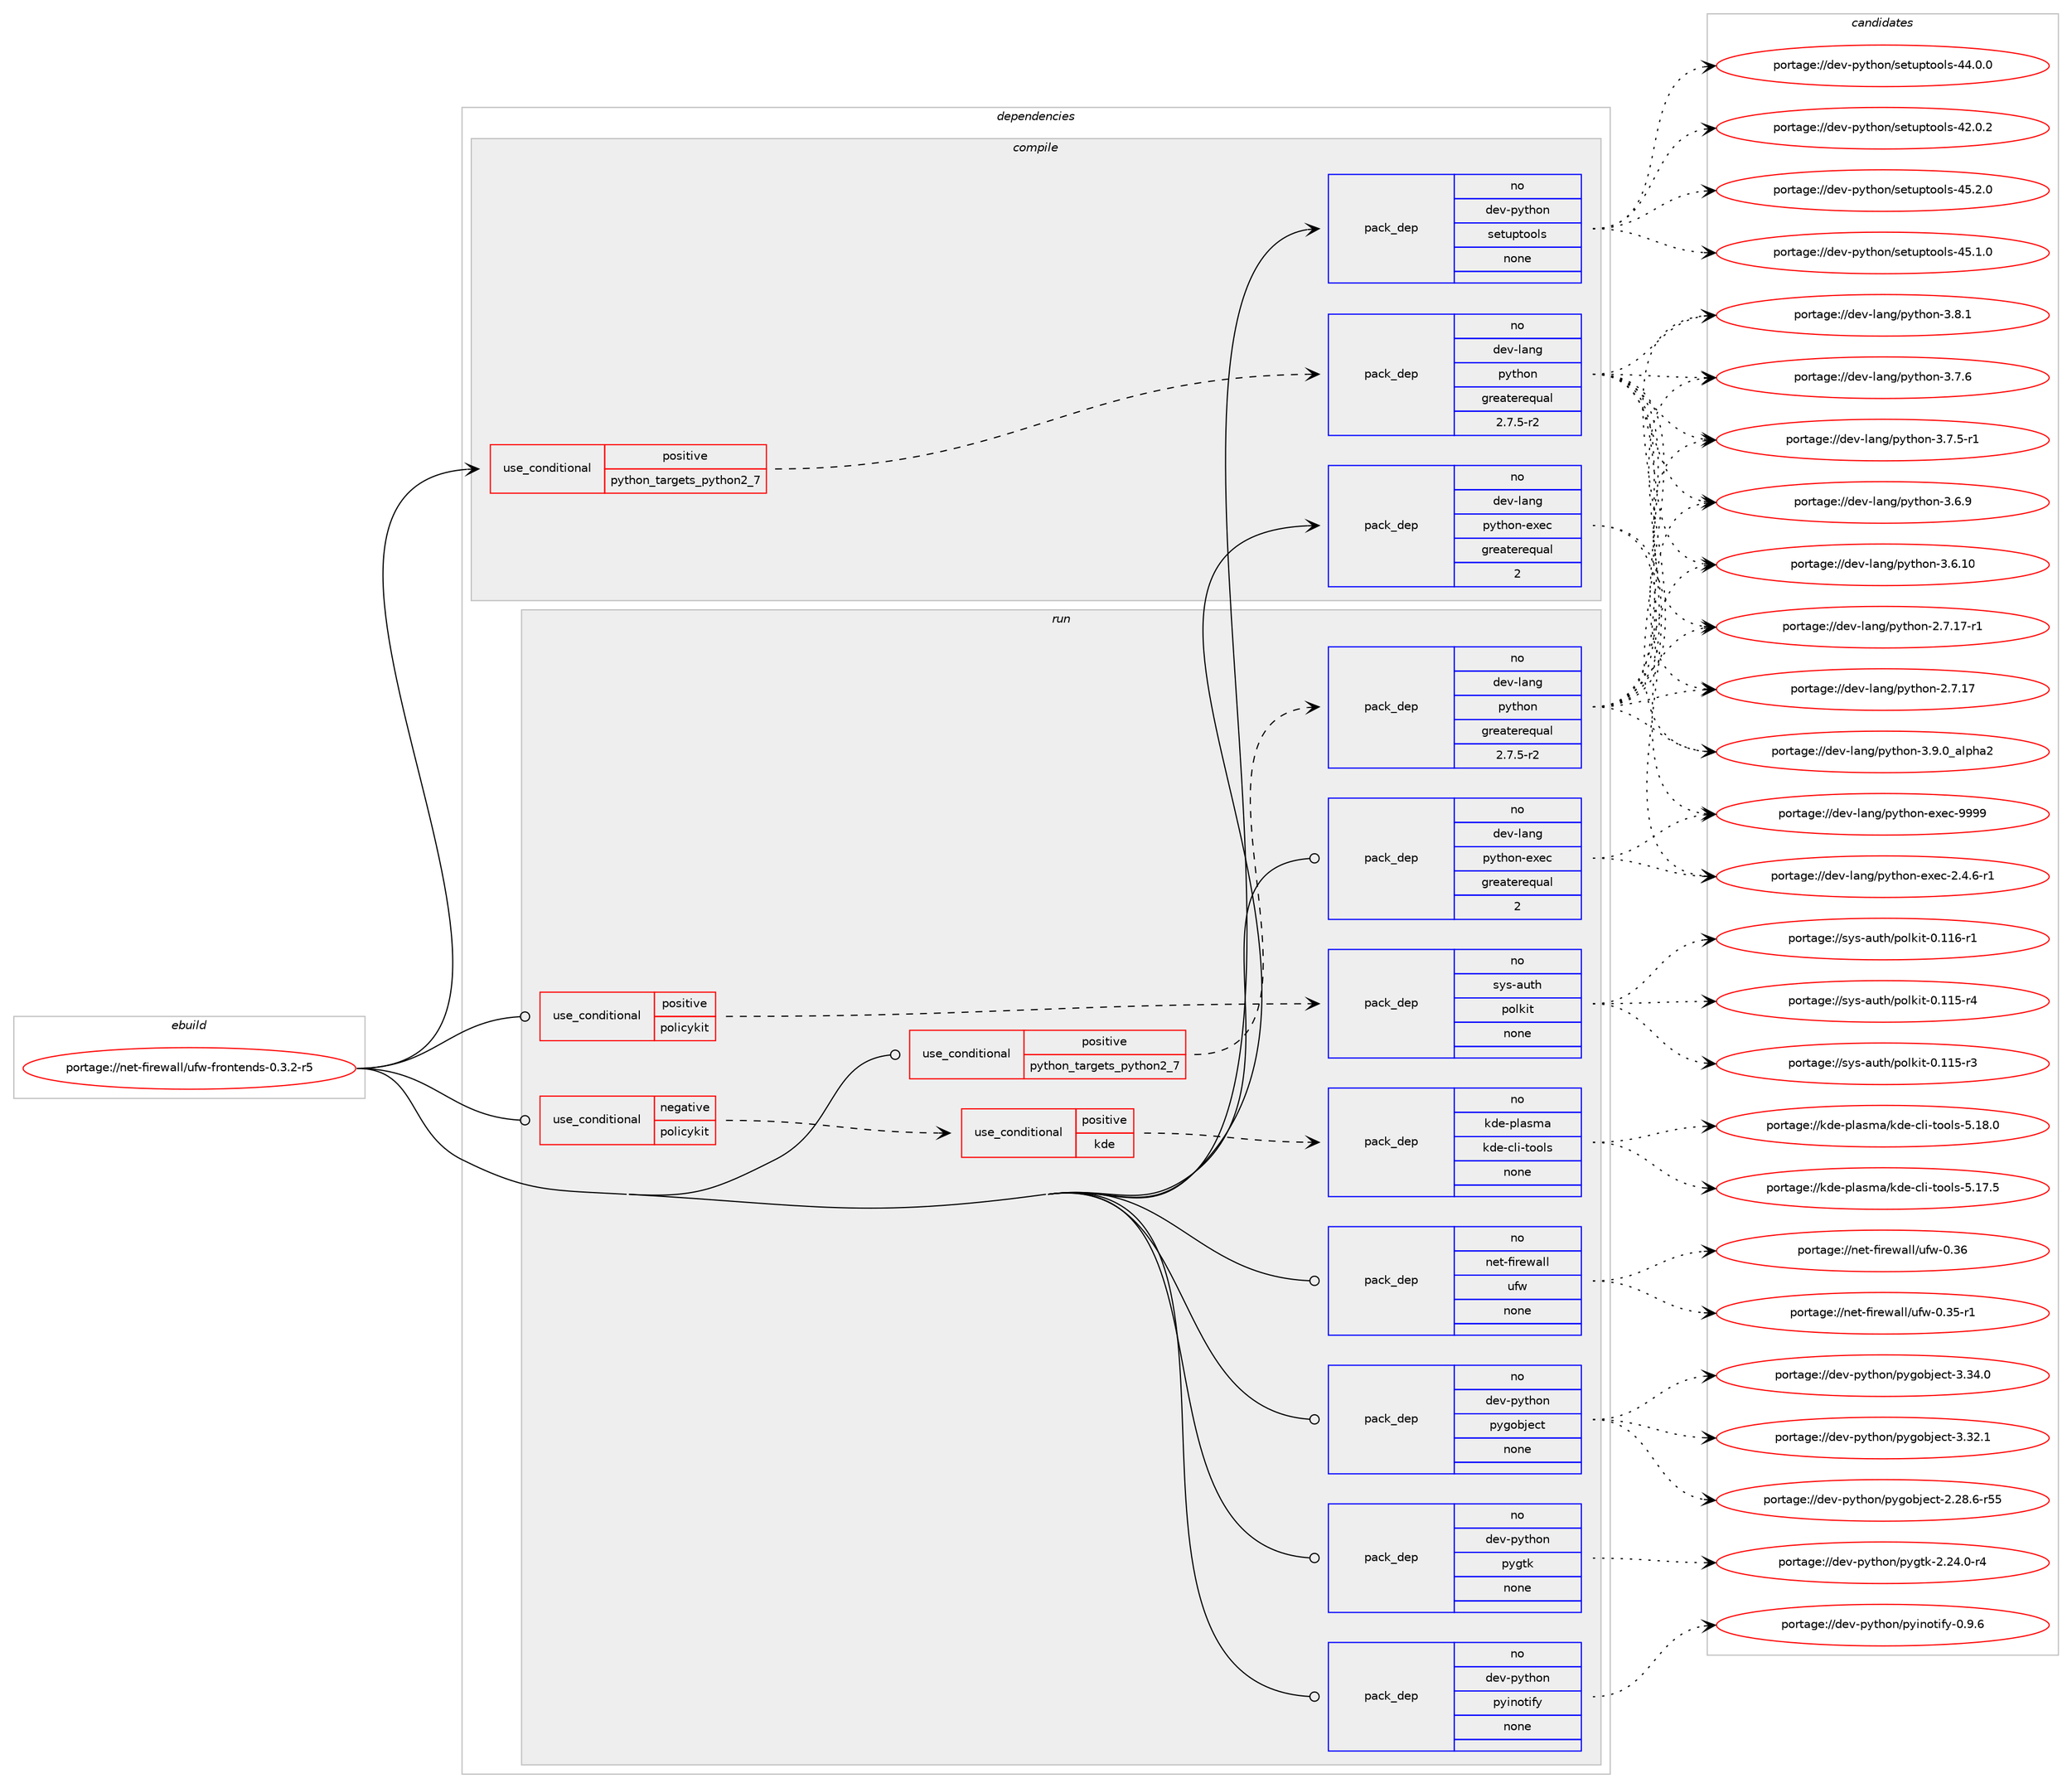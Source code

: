 digraph prolog {

# *************
# Graph options
# *************

newrank=true;
concentrate=true;
compound=true;
graph [rankdir=LR,fontname=Helvetica,fontsize=10,ranksep=1.5];#, ranksep=2.5, nodesep=0.2];
edge  [arrowhead=vee];
node  [fontname=Helvetica,fontsize=10];

# **********
# The ebuild
# **********

subgraph cluster_leftcol {
color=gray;
rank=same;
label=<<i>ebuild</i>>;
id [label="portage://net-firewall/ufw-frontends-0.3.2-r5", color=red, width=4, href="../net-firewall/ufw-frontends-0.3.2-r5.svg"];
}

# ****************
# The dependencies
# ****************

subgraph cluster_midcol {
color=gray;
label=<<i>dependencies</i>>;
subgraph cluster_compile {
fillcolor="#eeeeee";
style=filled;
label=<<i>compile</i>>;
subgraph cond33502 {
dependency152496 [label=<<TABLE BORDER="0" CELLBORDER="1" CELLSPACING="0" CELLPADDING="4"><TR><TD ROWSPAN="3" CELLPADDING="10">use_conditional</TD></TR><TR><TD>positive</TD></TR><TR><TD>python_targets_python2_7</TD></TR></TABLE>>, shape=none, color=red];
subgraph pack116522 {
dependency152497 [label=<<TABLE BORDER="0" CELLBORDER="1" CELLSPACING="0" CELLPADDING="4" WIDTH="220"><TR><TD ROWSPAN="6" CELLPADDING="30">pack_dep</TD></TR><TR><TD WIDTH="110">no</TD></TR><TR><TD>dev-lang</TD></TR><TR><TD>python</TD></TR><TR><TD>greaterequal</TD></TR><TR><TD>2.7.5-r2</TD></TR></TABLE>>, shape=none, color=blue];
}
dependency152496:e -> dependency152497:w [weight=20,style="dashed",arrowhead="vee"];
}
id:e -> dependency152496:w [weight=20,style="solid",arrowhead="vee"];
subgraph pack116523 {
dependency152498 [label=<<TABLE BORDER="0" CELLBORDER="1" CELLSPACING="0" CELLPADDING="4" WIDTH="220"><TR><TD ROWSPAN="6" CELLPADDING="30">pack_dep</TD></TR><TR><TD WIDTH="110">no</TD></TR><TR><TD>dev-lang</TD></TR><TR><TD>python-exec</TD></TR><TR><TD>greaterequal</TD></TR><TR><TD>2</TD></TR></TABLE>>, shape=none, color=blue];
}
id:e -> dependency152498:w [weight=20,style="solid",arrowhead="vee"];
subgraph pack116524 {
dependency152499 [label=<<TABLE BORDER="0" CELLBORDER="1" CELLSPACING="0" CELLPADDING="4" WIDTH="220"><TR><TD ROWSPAN="6" CELLPADDING="30">pack_dep</TD></TR><TR><TD WIDTH="110">no</TD></TR><TR><TD>dev-python</TD></TR><TR><TD>setuptools</TD></TR><TR><TD>none</TD></TR><TR><TD></TD></TR></TABLE>>, shape=none, color=blue];
}
id:e -> dependency152499:w [weight=20,style="solid",arrowhead="vee"];
}
subgraph cluster_compileandrun {
fillcolor="#eeeeee";
style=filled;
label=<<i>compile and run</i>>;
}
subgraph cluster_run {
fillcolor="#eeeeee";
style=filled;
label=<<i>run</i>>;
subgraph cond33503 {
dependency152500 [label=<<TABLE BORDER="0" CELLBORDER="1" CELLSPACING="0" CELLPADDING="4"><TR><TD ROWSPAN="3" CELLPADDING="10">use_conditional</TD></TR><TR><TD>negative</TD></TR><TR><TD>policykit</TD></TR></TABLE>>, shape=none, color=red];
subgraph cond33504 {
dependency152501 [label=<<TABLE BORDER="0" CELLBORDER="1" CELLSPACING="0" CELLPADDING="4"><TR><TD ROWSPAN="3" CELLPADDING="10">use_conditional</TD></TR><TR><TD>positive</TD></TR><TR><TD>kde</TD></TR></TABLE>>, shape=none, color=red];
subgraph pack116525 {
dependency152502 [label=<<TABLE BORDER="0" CELLBORDER="1" CELLSPACING="0" CELLPADDING="4" WIDTH="220"><TR><TD ROWSPAN="6" CELLPADDING="30">pack_dep</TD></TR><TR><TD WIDTH="110">no</TD></TR><TR><TD>kde-plasma</TD></TR><TR><TD>kde-cli-tools</TD></TR><TR><TD>none</TD></TR><TR><TD></TD></TR></TABLE>>, shape=none, color=blue];
}
dependency152501:e -> dependency152502:w [weight=20,style="dashed",arrowhead="vee"];
}
dependency152500:e -> dependency152501:w [weight=20,style="dashed",arrowhead="vee"];
}
id:e -> dependency152500:w [weight=20,style="solid",arrowhead="odot"];
subgraph cond33505 {
dependency152503 [label=<<TABLE BORDER="0" CELLBORDER="1" CELLSPACING="0" CELLPADDING="4"><TR><TD ROWSPAN="3" CELLPADDING="10">use_conditional</TD></TR><TR><TD>positive</TD></TR><TR><TD>policykit</TD></TR></TABLE>>, shape=none, color=red];
subgraph pack116526 {
dependency152504 [label=<<TABLE BORDER="0" CELLBORDER="1" CELLSPACING="0" CELLPADDING="4" WIDTH="220"><TR><TD ROWSPAN="6" CELLPADDING="30">pack_dep</TD></TR><TR><TD WIDTH="110">no</TD></TR><TR><TD>sys-auth</TD></TR><TR><TD>polkit</TD></TR><TR><TD>none</TD></TR><TR><TD></TD></TR></TABLE>>, shape=none, color=blue];
}
dependency152503:e -> dependency152504:w [weight=20,style="dashed",arrowhead="vee"];
}
id:e -> dependency152503:w [weight=20,style="solid",arrowhead="odot"];
subgraph cond33506 {
dependency152505 [label=<<TABLE BORDER="0" CELLBORDER="1" CELLSPACING="0" CELLPADDING="4"><TR><TD ROWSPAN="3" CELLPADDING="10">use_conditional</TD></TR><TR><TD>positive</TD></TR><TR><TD>python_targets_python2_7</TD></TR></TABLE>>, shape=none, color=red];
subgraph pack116527 {
dependency152506 [label=<<TABLE BORDER="0" CELLBORDER="1" CELLSPACING="0" CELLPADDING="4" WIDTH="220"><TR><TD ROWSPAN="6" CELLPADDING="30">pack_dep</TD></TR><TR><TD WIDTH="110">no</TD></TR><TR><TD>dev-lang</TD></TR><TR><TD>python</TD></TR><TR><TD>greaterequal</TD></TR><TR><TD>2.7.5-r2</TD></TR></TABLE>>, shape=none, color=blue];
}
dependency152505:e -> dependency152506:w [weight=20,style="dashed",arrowhead="vee"];
}
id:e -> dependency152505:w [weight=20,style="solid",arrowhead="odot"];
subgraph pack116528 {
dependency152507 [label=<<TABLE BORDER="0" CELLBORDER="1" CELLSPACING="0" CELLPADDING="4" WIDTH="220"><TR><TD ROWSPAN="6" CELLPADDING="30">pack_dep</TD></TR><TR><TD WIDTH="110">no</TD></TR><TR><TD>dev-lang</TD></TR><TR><TD>python-exec</TD></TR><TR><TD>greaterequal</TD></TR><TR><TD>2</TD></TR></TABLE>>, shape=none, color=blue];
}
id:e -> dependency152507:w [weight=20,style="solid",arrowhead="odot"];
subgraph pack116529 {
dependency152508 [label=<<TABLE BORDER="0" CELLBORDER="1" CELLSPACING="0" CELLPADDING="4" WIDTH="220"><TR><TD ROWSPAN="6" CELLPADDING="30">pack_dep</TD></TR><TR><TD WIDTH="110">no</TD></TR><TR><TD>dev-python</TD></TR><TR><TD>pygobject</TD></TR><TR><TD>none</TD></TR><TR><TD></TD></TR></TABLE>>, shape=none, color=blue];
}
id:e -> dependency152508:w [weight=20,style="solid",arrowhead="odot"];
subgraph pack116530 {
dependency152509 [label=<<TABLE BORDER="0" CELLBORDER="1" CELLSPACING="0" CELLPADDING="4" WIDTH="220"><TR><TD ROWSPAN="6" CELLPADDING="30">pack_dep</TD></TR><TR><TD WIDTH="110">no</TD></TR><TR><TD>dev-python</TD></TR><TR><TD>pygtk</TD></TR><TR><TD>none</TD></TR><TR><TD></TD></TR></TABLE>>, shape=none, color=blue];
}
id:e -> dependency152509:w [weight=20,style="solid",arrowhead="odot"];
subgraph pack116531 {
dependency152510 [label=<<TABLE BORDER="0" CELLBORDER="1" CELLSPACING="0" CELLPADDING="4" WIDTH="220"><TR><TD ROWSPAN="6" CELLPADDING="30">pack_dep</TD></TR><TR><TD WIDTH="110">no</TD></TR><TR><TD>dev-python</TD></TR><TR><TD>pyinotify</TD></TR><TR><TD>none</TD></TR><TR><TD></TD></TR></TABLE>>, shape=none, color=blue];
}
id:e -> dependency152510:w [weight=20,style="solid",arrowhead="odot"];
subgraph pack116532 {
dependency152511 [label=<<TABLE BORDER="0" CELLBORDER="1" CELLSPACING="0" CELLPADDING="4" WIDTH="220"><TR><TD ROWSPAN="6" CELLPADDING="30">pack_dep</TD></TR><TR><TD WIDTH="110">no</TD></TR><TR><TD>net-firewall</TD></TR><TR><TD>ufw</TD></TR><TR><TD>none</TD></TR><TR><TD></TD></TR></TABLE>>, shape=none, color=blue];
}
id:e -> dependency152511:w [weight=20,style="solid",arrowhead="odot"];
}
}

# **************
# The candidates
# **************

subgraph cluster_choices {
rank=same;
color=gray;
label=<<i>candidates</i>>;

subgraph choice116522 {
color=black;
nodesep=1;
choice10010111845108971101034711212111610411111045514657464895971081121049750 [label="portage://dev-lang/python-3.9.0_alpha2", color=red, width=4,href="../dev-lang/python-3.9.0_alpha2.svg"];
choice100101118451089711010347112121116104111110455146564649 [label="portage://dev-lang/python-3.8.1", color=red, width=4,href="../dev-lang/python-3.8.1.svg"];
choice100101118451089711010347112121116104111110455146554654 [label="portage://dev-lang/python-3.7.6", color=red, width=4,href="../dev-lang/python-3.7.6.svg"];
choice1001011184510897110103471121211161041111104551465546534511449 [label="portage://dev-lang/python-3.7.5-r1", color=red, width=4,href="../dev-lang/python-3.7.5-r1.svg"];
choice100101118451089711010347112121116104111110455146544657 [label="portage://dev-lang/python-3.6.9", color=red, width=4,href="../dev-lang/python-3.6.9.svg"];
choice10010111845108971101034711212111610411111045514654464948 [label="portage://dev-lang/python-3.6.10", color=red, width=4,href="../dev-lang/python-3.6.10.svg"];
choice100101118451089711010347112121116104111110455046554649554511449 [label="portage://dev-lang/python-2.7.17-r1", color=red, width=4,href="../dev-lang/python-2.7.17-r1.svg"];
choice10010111845108971101034711212111610411111045504655464955 [label="portage://dev-lang/python-2.7.17", color=red, width=4,href="../dev-lang/python-2.7.17.svg"];
dependency152497:e -> choice10010111845108971101034711212111610411111045514657464895971081121049750:w [style=dotted,weight="100"];
dependency152497:e -> choice100101118451089711010347112121116104111110455146564649:w [style=dotted,weight="100"];
dependency152497:e -> choice100101118451089711010347112121116104111110455146554654:w [style=dotted,weight="100"];
dependency152497:e -> choice1001011184510897110103471121211161041111104551465546534511449:w [style=dotted,weight="100"];
dependency152497:e -> choice100101118451089711010347112121116104111110455146544657:w [style=dotted,weight="100"];
dependency152497:e -> choice10010111845108971101034711212111610411111045514654464948:w [style=dotted,weight="100"];
dependency152497:e -> choice100101118451089711010347112121116104111110455046554649554511449:w [style=dotted,weight="100"];
dependency152497:e -> choice10010111845108971101034711212111610411111045504655464955:w [style=dotted,weight="100"];
}
subgraph choice116523 {
color=black;
nodesep=1;
choice10010111845108971101034711212111610411111045101120101994557575757 [label="portage://dev-lang/python-exec-9999", color=red, width=4,href="../dev-lang/python-exec-9999.svg"];
choice10010111845108971101034711212111610411111045101120101994550465246544511449 [label="portage://dev-lang/python-exec-2.4.6-r1", color=red, width=4,href="../dev-lang/python-exec-2.4.6-r1.svg"];
dependency152498:e -> choice10010111845108971101034711212111610411111045101120101994557575757:w [style=dotted,weight="100"];
dependency152498:e -> choice10010111845108971101034711212111610411111045101120101994550465246544511449:w [style=dotted,weight="100"];
}
subgraph choice116524 {
color=black;
nodesep=1;
choice100101118451121211161041111104711510111611711211611111110811545525346504648 [label="portage://dev-python/setuptools-45.2.0", color=red, width=4,href="../dev-python/setuptools-45.2.0.svg"];
choice100101118451121211161041111104711510111611711211611111110811545525346494648 [label="portage://dev-python/setuptools-45.1.0", color=red, width=4,href="../dev-python/setuptools-45.1.0.svg"];
choice100101118451121211161041111104711510111611711211611111110811545525246484648 [label="portage://dev-python/setuptools-44.0.0", color=red, width=4,href="../dev-python/setuptools-44.0.0.svg"];
choice100101118451121211161041111104711510111611711211611111110811545525046484650 [label="portage://dev-python/setuptools-42.0.2", color=red, width=4,href="../dev-python/setuptools-42.0.2.svg"];
dependency152499:e -> choice100101118451121211161041111104711510111611711211611111110811545525346504648:w [style=dotted,weight="100"];
dependency152499:e -> choice100101118451121211161041111104711510111611711211611111110811545525346494648:w [style=dotted,weight="100"];
dependency152499:e -> choice100101118451121211161041111104711510111611711211611111110811545525246484648:w [style=dotted,weight="100"];
dependency152499:e -> choice100101118451121211161041111104711510111611711211611111110811545525046484650:w [style=dotted,weight="100"];
}
subgraph choice116525 {
color=black;
nodesep=1;
choice1071001014511210897115109974710710010145991081054511611111110811545534649564648 [label="portage://kde-plasma/kde-cli-tools-5.18.0", color=red, width=4,href="../kde-plasma/kde-cli-tools-5.18.0.svg"];
choice1071001014511210897115109974710710010145991081054511611111110811545534649554653 [label="portage://kde-plasma/kde-cli-tools-5.17.5", color=red, width=4,href="../kde-plasma/kde-cli-tools-5.17.5.svg"];
dependency152502:e -> choice1071001014511210897115109974710710010145991081054511611111110811545534649564648:w [style=dotted,weight="100"];
dependency152502:e -> choice1071001014511210897115109974710710010145991081054511611111110811545534649554653:w [style=dotted,weight="100"];
}
subgraph choice116526 {
color=black;
nodesep=1;
choice1151211154597117116104471121111081071051164548464949544511449 [label="portage://sys-auth/polkit-0.116-r1", color=red, width=4,href="../sys-auth/polkit-0.116-r1.svg"];
choice1151211154597117116104471121111081071051164548464949534511452 [label="portage://sys-auth/polkit-0.115-r4", color=red, width=4,href="../sys-auth/polkit-0.115-r4.svg"];
choice1151211154597117116104471121111081071051164548464949534511451 [label="portage://sys-auth/polkit-0.115-r3", color=red, width=4,href="../sys-auth/polkit-0.115-r3.svg"];
dependency152504:e -> choice1151211154597117116104471121111081071051164548464949544511449:w [style=dotted,weight="100"];
dependency152504:e -> choice1151211154597117116104471121111081071051164548464949534511452:w [style=dotted,weight="100"];
dependency152504:e -> choice1151211154597117116104471121111081071051164548464949534511451:w [style=dotted,weight="100"];
}
subgraph choice116527 {
color=black;
nodesep=1;
choice10010111845108971101034711212111610411111045514657464895971081121049750 [label="portage://dev-lang/python-3.9.0_alpha2", color=red, width=4,href="../dev-lang/python-3.9.0_alpha2.svg"];
choice100101118451089711010347112121116104111110455146564649 [label="portage://dev-lang/python-3.8.1", color=red, width=4,href="../dev-lang/python-3.8.1.svg"];
choice100101118451089711010347112121116104111110455146554654 [label="portage://dev-lang/python-3.7.6", color=red, width=4,href="../dev-lang/python-3.7.6.svg"];
choice1001011184510897110103471121211161041111104551465546534511449 [label="portage://dev-lang/python-3.7.5-r1", color=red, width=4,href="../dev-lang/python-3.7.5-r1.svg"];
choice100101118451089711010347112121116104111110455146544657 [label="portage://dev-lang/python-3.6.9", color=red, width=4,href="../dev-lang/python-3.6.9.svg"];
choice10010111845108971101034711212111610411111045514654464948 [label="portage://dev-lang/python-3.6.10", color=red, width=4,href="../dev-lang/python-3.6.10.svg"];
choice100101118451089711010347112121116104111110455046554649554511449 [label="portage://dev-lang/python-2.7.17-r1", color=red, width=4,href="../dev-lang/python-2.7.17-r1.svg"];
choice10010111845108971101034711212111610411111045504655464955 [label="portage://dev-lang/python-2.7.17", color=red, width=4,href="../dev-lang/python-2.7.17.svg"];
dependency152506:e -> choice10010111845108971101034711212111610411111045514657464895971081121049750:w [style=dotted,weight="100"];
dependency152506:e -> choice100101118451089711010347112121116104111110455146564649:w [style=dotted,weight="100"];
dependency152506:e -> choice100101118451089711010347112121116104111110455146554654:w [style=dotted,weight="100"];
dependency152506:e -> choice1001011184510897110103471121211161041111104551465546534511449:w [style=dotted,weight="100"];
dependency152506:e -> choice100101118451089711010347112121116104111110455146544657:w [style=dotted,weight="100"];
dependency152506:e -> choice10010111845108971101034711212111610411111045514654464948:w [style=dotted,weight="100"];
dependency152506:e -> choice100101118451089711010347112121116104111110455046554649554511449:w [style=dotted,weight="100"];
dependency152506:e -> choice10010111845108971101034711212111610411111045504655464955:w [style=dotted,weight="100"];
}
subgraph choice116528 {
color=black;
nodesep=1;
choice10010111845108971101034711212111610411111045101120101994557575757 [label="portage://dev-lang/python-exec-9999", color=red, width=4,href="../dev-lang/python-exec-9999.svg"];
choice10010111845108971101034711212111610411111045101120101994550465246544511449 [label="portage://dev-lang/python-exec-2.4.6-r1", color=red, width=4,href="../dev-lang/python-exec-2.4.6-r1.svg"];
dependency152507:e -> choice10010111845108971101034711212111610411111045101120101994557575757:w [style=dotted,weight="100"];
dependency152507:e -> choice10010111845108971101034711212111610411111045101120101994550465246544511449:w [style=dotted,weight="100"];
}
subgraph choice116529 {
color=black;
nodesep=1;
choice1001011184511212111610411111047112121103111981061019911645514651524648 [label="portage://dev-python/pygobject-3.34.0", color=red, width=4,href="../dev-python/pygobject-3.34.0.svg"];
choice1001011184511212111610411111047112121103111981061019911645514651504649 [label="portage://dev-python/pygobject-3.32.1", color=red, width=4,href="../dev-python/pygobject-3.32.1.svg"];
choice1001011184511212111610411111047112121103111981061019911645504650564654451145353 [label="portage://dev-python/pygobject-2.28.6-r55", color=red, width=4,href="../dev-python/pygobject-2.28.6-r55.svg"];
dependency152508:e -> choice1001011184511212111610411111047112121103111981061019911645514651524648:w [style=dotted,weight="100"];
dependency152508:e -> choice1001011184511212111610411111047112121103111981061019911645514651504649:w [style=dotted,weight="100"];
dependency152508:e -> choice1001011184511212111610411111047112121103111981061019911645504650564654451145353:w [style=dotted,weight="100"];
}
subgraph choice116530 {
color=black;
nodesep=1;
choice1001011184511212111610411111047112121103116107455046505246484511452 [label="portage://dev-python/pygtk-2.24.0-r4", color=red, width=4,href="../dev-python/pygtk-2.24.0-r4.svg"];
dependency152509:e -> choice1001011184511212111610411111047112121103116107455046505246484511452:w [style=dotted,weight="100"];
}
subgraph choice116531 {
color=black;
nodesep=1;
choice1001011184511212111610411111047112121105110111116105102121454846574654 [label="portage://dev-python/pyinotify-0.9.6", color=red, width=4,href="../dev-python/pyinotify-0.9.6.svg"];
dependency152510:e -> choice1001011184511212111610411111047112121105110111116105102121454846574654:w [style=dotted,weight="100"];
}
subgraph choice116532 {
color=black;
nodesep=1;
choice1101011164510210511410111997108108471171021194548465154 [label="portage://net-firewall/ufw-0.36", color=red, width=4,href="../net-firewall/ufw-0.36.svg"];
choice11010111645102105114101119971081084711710211945484651534511449 [label="portage://net-firewall/ufw-0.35-r1", color=red, width=4,href="../net-firewall/ufw-0.35-r1.svg"];
dependency152511:e -> choice1101011164510210511410111997108108471171021194548465154:w [style=dotted,weight="100"];
dependency152511:e -> choice11010111645102105114101119971081084711710211945484651534511449:w [style=dotted,weight="100"];
}
}

}
